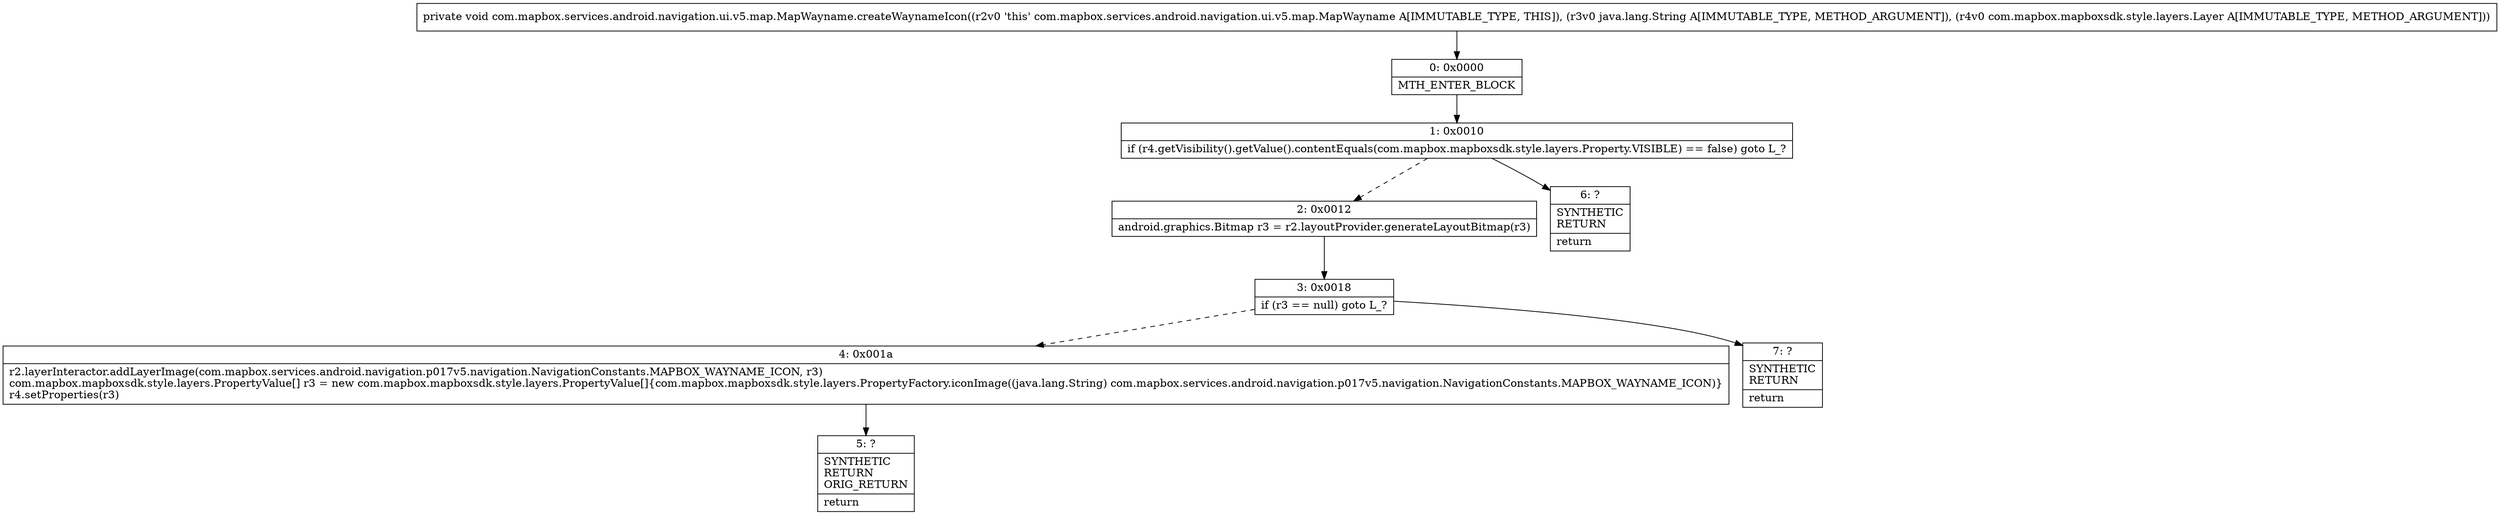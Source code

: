 digraph "CFG forcom.mapbox.services.android.navigation.ui.v5.map.MapWayname.createWaynameIcon(Ljava\/lang\/String;Lcom\/mapbox\/mapboxsdk\/style\/layers\/Layer;)V" {
Node_0 [shape=record,label="{0\:\ 0x0000|MTH_ENTER_BLOCK\l}"];
Node_1 [shape=record,label="{1\:\ 0x0010|if (r4.getVisibility().getValue().contentEquals(com.mapbox.mapboxsdk.style.layers.Property.VISIBLE) == false) goto L_?\l}"];
Node_2 [shape=record,label="{2\:\ 0x0012|android.graphics.Bitmap r3 = r2.layoutProvider.generateLayoutBitmap(r3)\l}"];
Node_3 [shape=record,label="{3\:\ 0x0018|if (r3 == null) goto L_?\l}"];
Node_4 [shape=record,label="{4\:\ 0x001a|r2.layerInteractor.addLayerImage(com.mapbox.services.android.navigation.p017v5.navigation.NavigationConstants.MAPBOX_WAYNAME_ICON, r3)\lcom.mapbox.mapboxsdk.style.layers.PropertyValue[] r3 = new com.mapbox.mapboxsdk.style.layers.PropertyValue[]\{com.mapbox.mapboxsdk.style.layers.PropertyFactory.iconImage((java.lang.String) com.mapbox.services.android.navigation.p017v5.navigation.NavigationConstants.MAPBOX_WAYNAME_ICON)\}\lr4.setProperties(r3)\l}"];
Node_5 [shape=record,label="{5\:\ ?|SYNTHETIC\lRETURN\lORIG_RETURN\l|return\l}"];
Node_6 [shape=record,label="{6\:\ ?|SYNTHETIC\lRETURN\l|return\l}"];
Node_7 [shape=record,label="{7\:\ ?|SYNTHETIC\lRETURN\l|return\l}"];
MethodNode[shape=record,label="{private void com.mapbox.services.android.navigation.ui.v5.map.MapWayname.createWaynameIcon((r2v0 'this' com.mapbox.services.android.navigation.ui.v5.map.MapWayname A[IMMUTABLE_TYPE, THIS]), (r3v0 java.lang.String A[IMMUTABLE_TYPE, METHOD_ARGUMENT]), (r4v0 com.mapbox.mapboxsdk.style.layers.Layer A[IMMUTABLE_TYPE, METHOD_ARGUMENT])) }"];
MethodNode -> Node_0;
Node_0 -> Node_1;
Node_1 -> Node_2[style=dashed];
Node_1 -> Node_6;
Node_2 -> Node_3;
Node_3 -> Node_4[style=dashed];
Node_3 -> Node_7;
Node_4 -> Node_5;
}

